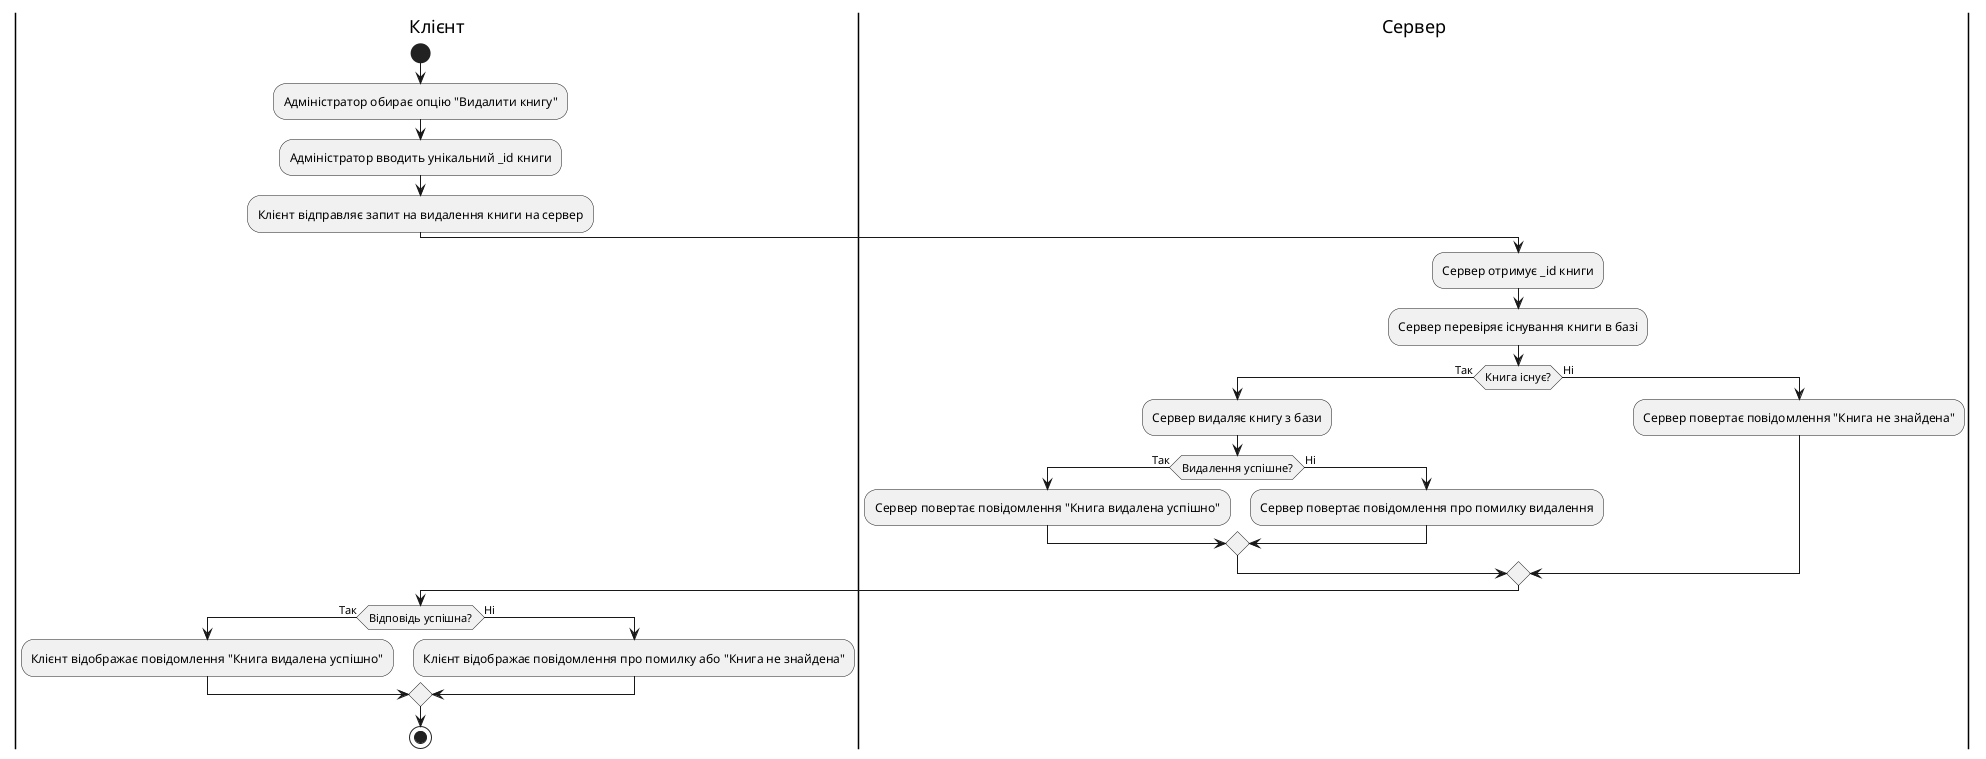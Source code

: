 @startuml
|Клієнт|
start
:Адміністратор обирає опцію "Видалити книгу";
:Адміністратор вводить унікальний _id книги;
:Клієнт відправляє запит на видалення книги на сервер;

|Сервер|
:Сервер отримує _id книги;
:Сервер перевіряє існування книги в базі;

if (Книга існує?) then (Так)
  :Сервер видаляє книгу з бази;

  if (Видалення успішне?) then (Так)
    :Сервер повертає повідомлення "Книга видалена успішно";
  else (Ні)
    :Сервер повертає повідомлення про помилку видалення;
  endif
else (Ні)
  :Сервер повертає повідомлення "Книга не знайдена";
endif

|Клієнт|
if (Відповідь успішна?) then (Так)
  :Клієнт відображає повідомлення "Книга видалена успішно";
else (Ні)
  :Клієнт відображає повідомлення про помилку або "Книга не знайдена";
endif
stop
@enduml
